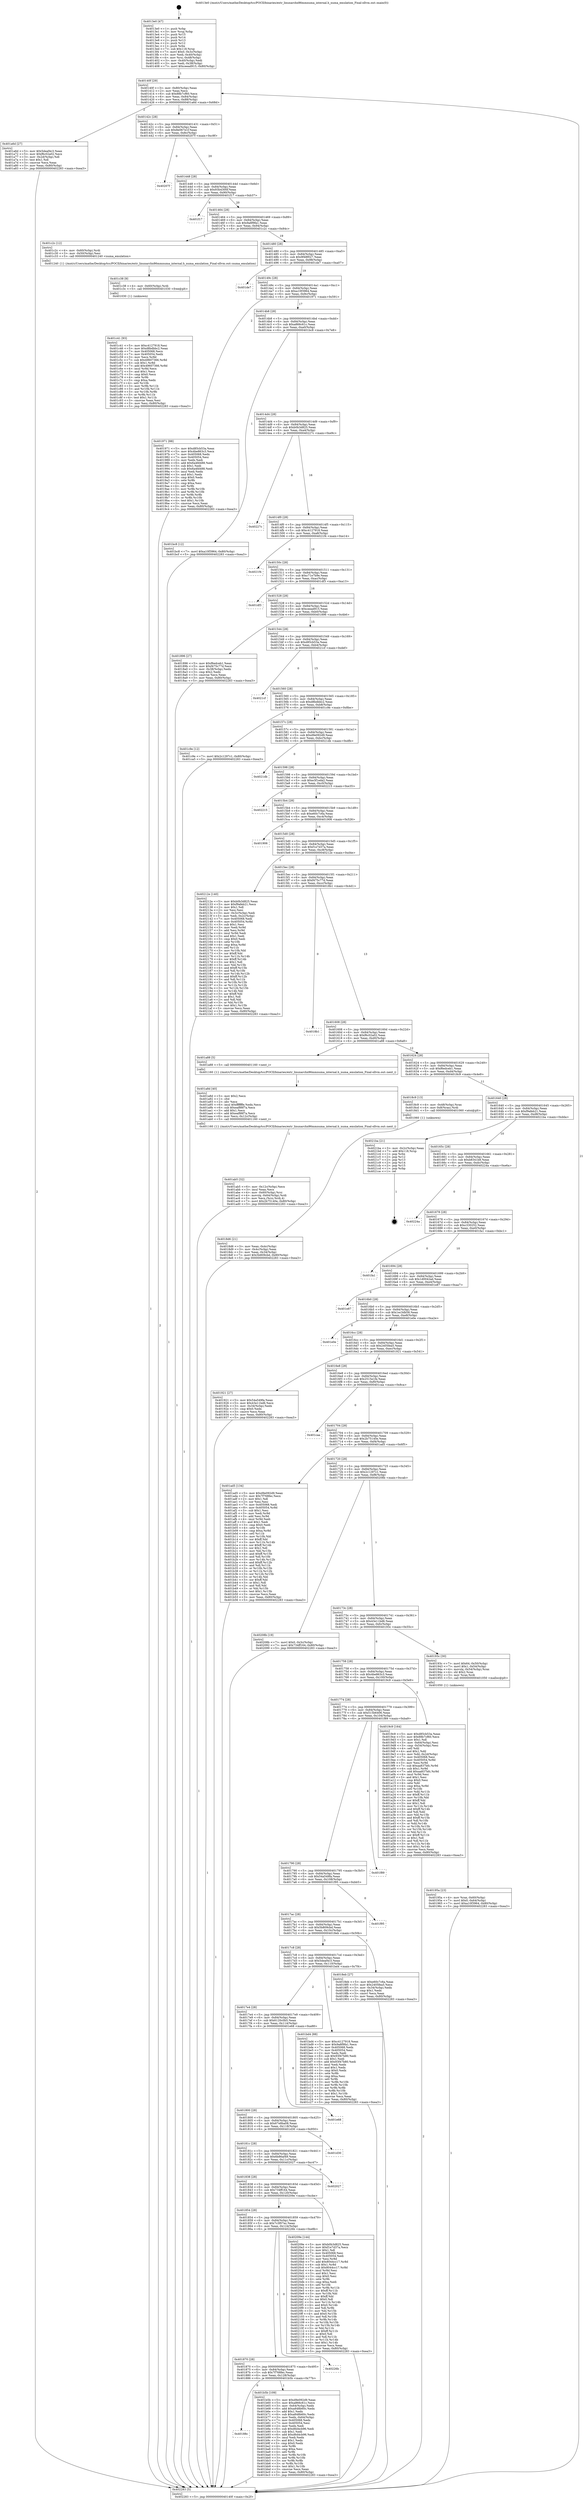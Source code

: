 digraph "0x4013e0" {
  label = "0x4013e0 (/mnt/c/Users/mathe/Desktop/tcc/POCII/binaries/extr_linuxarchx86mmnuma_internal.h_numa_emulation_Final-ollvm.out::main(0))"
  labelloc = "t"
  node[shape=record]

  Entry [label="",width=0.3,height=0.3,shape=circle,fillcolor=black,style=filled]
  "0x40140f" [label="{
     0x40140f [29]\l
     | [instrs]\l
     &nbsp;&nbsp;0x40140f \<+3\>: mov -0x80(%rbp),%eax\l
     &nbsp;&nbsp;0x401412 \<+2\>: mov %eax,%ecx\l
     &nbsp;&nbsp;0x401414 \<+6\>: sub $0x88b7cf60,%ecx\l
     &nbsp;&nbsp;0x40141a \<+6\>: mov %eax,-0x84(%rbp)\l
     &nbsp;&nbsp;0x401420 \<+6\>: mov %ecx,-0x88(%rbp)\l
     &nbsp;&nbsp;0x401426 \<+6\>: je 0000000000401a6d \<main+0x68d\>\l
  }"]
  "0x401a6d" [label="{
     0x401a6d [27]\l
     | [instrs]\l
     &nbsp;&nbsp;0x401a6d \<+5\>: mov $0x5deaf4c3,%eax\l
     &nbsp;&nbsp;0x401a72 \<+5\>: mov $0xf6c02a02,%ecx\l
     &nbsp;&nbsp;0x401a77 \<+3\>: mov -0x2d(%rbp),%dl\l
     &nbsp;&nbsp;0x401a7a \<+3\>: test $0x1,%dl\l
     &nbsp;&nbsp;0x401a7d \<+3\>: cmovne %ecx,%eax\l
     &nbsp;&nbsp;0x401a80 \<+3\>: mov %eax,-0x80(%rbp)\l
     &nbsp;&nbsp;0x401a83 \<+5\>: jmp 0000000000402283 \<main+0xea3\>\l
  }"]
  "0x40142c" [label="{
     0x40142c [28]\l
     | [instrs]\l
     &nbsp;&nbsp;0x40142c \<+5\>: jmp 0000000000401431 \<main+0x51\>\l
     &nbsp;&nbsp;0x401431 \<+6\>: mov -0x84(%rbp),%eax\l
     &nbsp;&nbsp;0x401437 \<+5\>: sub $0x8e067e1f,%eax\l
     &nbsp;&nbsp;0x40143c \<+6\>: mov %eax,-0x8c(%rbp)\l
     &nbsp;&nbsp;0x401442 \<+6\>: je 000000000040207f \<main+0xc9f\>\l
  }"]
  Exit [label="",width=0.3,height=0.3,shape=circle,fillcolor=black,style=filled,peripheries=2]
  "0x40207f" [label="{
     0x40207f\l
  }", style=dashed]
  "0x401448" [label="{
     0x401448 [28]\l
     | [instrs]\l
     &nbsp;&nbsp;0x401448 \<+5\>: jmp 000000000040144d \<main+0x6d\>\l
     &nbsp;&nbsp;0x40144d \<+6\>: mov -0x84(%rbp),%eax\l
     &nbsp;&nbsp;0x401453 \<+5\>: sub $0x93b4300f,%eax\l
     &nbsp;&nbsp;0x401458 \<+6\>: mov %eax,-0x90(%rbp)\l
     &nbsp;&nbsp;0x40145e \<+6\>: je 0000000000401f17 \<main+0xb37\>\l
  }"]
  "0x401c41" [label="{
     0x401c41 [93]\l
     | [instrs]\l
     &nbsp;&nbsp;0x401c41 \<+5\>: mov $0xc4127918,%esi\l
     &nbsp;&nbsp;0x401c46 \<+5\>: mov $0xd8bdbbc2,%eax\l
     &nbsp;&nbsp;0x401c4b \<+7\>: mov 0x405068,%ecx\l
     &nbsp;&nbsp;0x401c52 \<+7\>: mov 0x405054,%edx\l
     &nbsp;&nbsp;0x401c59 \<+3\>: mov %ecx,%r8d\l
     &nbsp;&nbsp;0x401c5c \<+7\>: sub $0x49607366,%r8d\l
     &nbsp;&nbsp;0x401c63 \<+4\>: sub $0x1,%r8d\l
     &nbsp;&nbsp;0x401c67 \<+7\>: add $0x49607366,%r8d\l
     &nbsp;&nbsp;0x401c6e \<+4\>: imul %r8d,%ecx\l
     &nbsp;&nbsp;0x401c72 \<+3\>: and $0x1,%ecx\l
     &nbsp;&nbsp;0x401c75 \<+3\>: cmp $0x0,%ecx\l
     &nbsp;&nbsp;0x401c78 \<+4\>: sete %r9b\l
     &nbsp;&nbsp;0x401c7c \<+3\>: cmp $0xa,%edx\l
     &nbsp;&nbsp;0x401c7f \<+4\>: setl %r10b\l
     &nbsp;&nbsp;0x401c83 \<+3\>: mov %r9b,%r11b\l
     &nbsp;&nbsp;0x401c86 \<+3\>: and %r10b,%r11b\l
     &nbsp;&nbsp;0x401c89 \<+3\>: xor %r10b,%r9b\l
     &nbsp;&nbsp;0x401c8c \<+3\>: or %r9b,%r11b\l
     &nbsp;&nbsp;0x401c8f \<+4\>: test $0x1,%r11b\l
     &nbsp;&nbsp;0x401c93 \<+3\>: cmovne %eax,%esi\l
     &nbsp;&nbsp;0x401c96 \<+3\>: mov %esi,-0x80(%rbp)\l
     &nbsp;&nbsp;0x401c99 \<+5\>: jmp 0000000000402283 \<main+0xea3\>\l
  }"]
  "0x401f17" [label="{
     0x401f17\l
  }", style=dashed]
  "0x401464" [label="{
     0x401464 [28]\l
     | [instrs]\l
     &nbsp;&nbsp;0x401464 \<+5\>: jmp 0000000000401469 \<main+0x89\>\l
     &nbsp;&nbsp;0x401469 \<+6\>: mov -0x84(%rbp),%eax\l
     &nbsp;&nbsp;0x40146f \<+5\>: sub $0x9a8f9fa1,%eax\l
     &nbsp;&nbsp;0x401474 \<+6\>: mov %eax,-0x94(%rbp)\l
     &nbsp;&nbsp;0x40147a \<+6\>: je 0000000000401c2c \<main+0x84c\>\l
  }"]
  "0x401c38" [label="{
     0x401c38 [9]\l
     | [instrs]\l
     &nbsp;&nbsp;0x401c38 \<+4\>: mov -0x60(%rbp),%rdi\l
     &nbsp;&nbsp;0x401c3c \<+5\>: call 0000000000401030 \<free@plt\>\l
     | [calls]\l
     &nbsp;&nbsp;0x401030 \{1\} (unknown)\l
  }"]
  "0x401c2c" [label="{
     0x401c2c [12]\l
     | [instrs]\l
     &nbsp;&nbsp;0x401c2c \<+4\>: mov -0x60(%rbp),%rdi\l
     &nbsp;&nbsp;0x401c30 \<+3\>: mov -0x50(%rbp),%esi\l
     &nbsp;&nbsp;0x401c33 \<+5\>: call 0000000000401240 \<numa_emulation\>\l
     | [calls]\l
     &nbsp;&nbsp;0x401240 \{1\} (/mnt/c/Users/mathe/Desktop/tcc/POCII/binaries/extr_linuxarchx86mmnuma_internal.h_numa_emulation_Final-ollvm.out::numa_emulation)\l
  }"]
  "0x401480" [label="{
     0x401480 [28]\l
     | [instrs]\l
     &nbsp;&nbsp;0x401480 \<+5\>: jmp 0000000000401485 \<main+0xa5\>\l
     &nbsp;&nbsp;0x401485 \<+6\>: mov -0x84(%rbp),%eax\l
     &nbsp;&nbsp;0x40148b \<+5\>: sub $0x9f48f027,%eax\l
     &nbsp;&nbsp;0x401490 \<+6\>: mov %eax,-0x98(%rbp)\l
     &nbsp;&nbsp;0x401496 \<+6\>: je 0000000000401de7 \<main+0xa07\>\l
  }"]
  "0x40188c" [label="{
     0x40188c\l
  }", style=dashed]
  "0x401de7" [label="{
     0x401de7\l
  }", style=dashed]
  "0x40149c" [label="{
     0x40149c [28]\l
     | [instrs]\l
     &nbsp;&nbsp;0x40149c \<+5\>: jmp 00000000004014a1 \<main+0xc1\>\l
     &nbsp;&nbsp;0x4014a1 \<+6\>: mov -0x84(%rbp),%eax\l
     &nbsp;&nbsp;0x4014a7 \<+5\>: sub $0xa10f3964,%eax\l
     &nbsp;&nbsp;0x4014ac \<+6\>: mov %eax,-0x9c(%rbp)\l
     &nbsp;&nbsp;0x4014b2 \<+6\>: je 0000000000401971 \<main+0x591\>\l
  }"]
  "0x401b5b" [label="{
     0x401b5b [109]\l
     | [instrs]\l
     &nbsp;&nbsp;0x401b5b \<+5\>: mov $0xd9e092d9,%eax\l
     &nbsp;&nbsp;0x401b60 \<+5\>: mov $0xa866c61c,%ecx\l
     &nbsp;&nbsp;0x401b65 \<+3\>: mov -0x64(%rbp),%edx\l
     &nbsp;&nbsp;0x401b68 \<+6\>: add $0xa848b60c,%edx\l
     &nbsp;&nbsp;0x401b6e \<+3\>: add $0x1,%edx\l
     &nbsp;&nbsp;0x401b71 \<+6\>: sub $0xa848b60c,%edx\l
     &nbsp;&nbsp;0x401b77 \<+3\>: mov %edx,-0x64(%rbp)\l
     &nbsp;&nbsp;0x401b7a \<+7\>: mov 0x405068,%edx\l
     &nbsp;&nbsp;0x401b81 \<+7\>: mov 0x405054,%esi\l
     &nbsp;&nbsp;0x401b88 \<+2\>: mov %edx,%edi\l
     &nbsp;&nbsp;0x401b8a \<+6\>: sub $0xd6d4cb96,%edi\l
     &nbsp;&nbsp;0x401b90 \<+3\>: sub $0x1,%edi\l
     &nbsp;&nbsp;0x401b93 \<+6\>: add $0xd6d4cb96,%edi\l
     &nbsp;&nbsp;0x401b99 \<+3\>: imul %edi,%edx\l
     &nbsp;&nbsp;0x401b9c \<+3\>: and $0x1,%edx\l
     &nbsp;&nbsp;0x401b9f \<+3\>: cmp $0x0,%edx\l
     &nbsp;&nbsp;0x401ba2 \<+4\>: sete %r8b\l
     &nbsp;&nbsp;0x401ba6 \<+3\>: cmp $0xa,%esi\l
     &nbsp;&nbsp;0x401ba9 \<+4\>: setl %r9b\l
     &nbsp;&nbsp;0x401bad \<+3\>: mov %r8b,%r10b\l
     &nbsp;&nbsp;0x401bb0 \<+3\>: and %r9b,%r10b\l
     &nbsp;&nbsp;0x401bb3 \<+3\>: xor %r9b,%r8b\l
     &nbsp;&nbsp;0x401bb6 \<+3\>: or %r8b,%r10b\l
     &nbsp;&nbsp;0x401bb9 \<+4\>: test $0x1,%r10b\l
     &nbsp;&nbsp;0x401bbd \<+3\>: cmovne %ecx,%eax\l
     &nbsp;&nbsp;0x401bc0 \<+3\>: mov %eax,-0x80(%rbp)\l
     &nbsp;&nbsp;0x401bc3 \<+5\>: jmp 0000000000402283 \<main+0xea3\>\l
  }"]
  "0x401971" [label="{
     0x401971 [88]\l
     | [instrs]\l
     &nbsp;&nbsp;0x401971 \<+5\>: mov $0xd85cb53a,%eax\l
     &nbsp;&nbsp;0x401976 \<+5\>: mov $0x4be863c3,%ecx\l
     &nbsp;&nbsp;0x40197b \<+7\>: mov 0x405068,%edx\l
     &nbsp;&nbsp;0x401982 \<+7\>: mov 0x405054,%esi\l
     &nbsp;&nbsp;0x401989 \<+2\>: mov %edx,%edi\l
     &nbsp;&nbsp;0x40198b \<+6\>: add $0x6a4fd488,%edi\l
     &nbsp;&nbsp;0x401991 \<+3\>: sub $0x1,%edi\l
     &nbsp;&nbsp;0x401994 \<+6\>: sub $0x6a4fd488,%edi\l
     &nbsp;&nbsp;0x40199a \<+3\>: imul %edi,%edx\l
     &nbsp;&nbsp;0x40199d \<+3\>: and $0x1,%edx\l
     &nbsp;&nbsp;0x4019a0 \<+3\>: cmp $0x0,%edx\l
     &nbsp;&nbsp;0x4019a3 \<+4\>: sete %r8b\l
     &nbsp;&nbsp;0x4019a7 \<+3\>: cmp $0xa,%esi\l
     &nbsp;&nbsp;0x4019aa \<+4\>: setl %r9b\l
     &nbsp;&nbsp;0x4019ae \<+3\>: mov %r8b,%r10b\l
     &nbsp;&nbsp;0x4019b1 \<+3\>: and %r9b,%r10b\l
     &nbsp;&nbsp;0x4019b4 \<+3\>: xor %r9b,%r8b\l
     &nbsp;&nbsp;0x4019b7 \<+3\>: or %r8b,%r10b\l
     &nbsp;&nbsp;0x4019ba \<+4\>: test $0x1,%r10b\l
     &nbsp;&nbsp;0x4019be \<+3\>: cmovne %ecx,%eax\l
     &nbsp;&nbsp;0x4019c1 \<+3\>: mov %eax,-0x80(%rbp)\l
     &nbsp;&nbsp;0x4019c4 \<+5\>: jmp 0000000000402283 \<main+0xea3\>\l
  }"]
  "0x4014b8" [label="{
     0x4014b8 [28]\l
     | [instrs]\l
     &nbsp;&nbsp;0x4014b8 \<+5\>: jmp 00000000004014bd \<main+0xdd\>\l
     &nbsp;&nbsp;0x4014bd \<+6\>: mov -0x84(%rbp),%eax\l
     &nbsp;&nbsp;0x4014c3 \<+5\>: sub $0xa866c61c,%eax\l
     &nbsp;&nbsp;0x4014c8 \<+6\>: mov %eax,-0xa0(%rbp)\l
     &nbsp;&nbsp;0x4014ce \<+6\>: je 0000000000401bc8 \<main+0x7e8\>\l
  }"]
  "0x401870" [label="{
     0x401870 [28]\l
     | [instrs]\l
     &nbsp;&nbsp;0x401870 \<+5\>: jmp 0000000000401875 \<main+0x495\>\l
     &nbsp;&nbsp;0x401875 \<+6\>: mov -0x84(%rbp),%eax\l
     &nbsp;&nbsp;0x40187b \<+5\>: sub $0x7f768fec,%eax\l
     &nbsp;&nbsp;0x401880 \<+6\>: mov %eax,-0x128(%rbp)\l
     &nbsp;&nbsp;0x401886 \<+6\>: je 0000000000401b5b \<main+0x77b\>\l
  }"]
  "0x401bc8" [label="{
     0x401bc8 [12]\l
     | [instrs]\l
     &nbsp;&nbsp;0x401bc8 \<+7\>: movl $0xa10f3964,-0x80(%rbp)\l
     &nbsp;&nbsp;0x401bcf \<+5\>: jmp 0000000000402283 \<main+0xea3\>\l
  }"]
  "0x4014d4" [label="{
     0x4014d4 [28]\l
     | [instrs]\l
     &nbsp;&nbsp;0x4014d4 \<+5\>: jmp 00000000004014d9 \<main+0xf9\>\l
     &nbsp;&nbsp;0x4014d9 \<+6\>: mov -0x84(%rbp),%eax\l
     &nbsp;&nbsp;0x4014df \<+5\>: sub $0xb0b3d825,%eax\l
     &nbsp;&nbsp;0x4014e4 \<+6\>: mov %eax,-0xa4(%rbp)\l
     &nbsp;&nbsp;0x4014ea \<+6\>: je 000000000040227c \<main+0xe9c\>\l
  }"]
  "0x40226b" [label="{
     0x40226b\l
  }", style=dashed]
  "0x40227c" [label="{
     0x40227c\l
  }", style=dashed]
  "0x4014f0" [label="{
     0x4014f0 [28]\l
     | [instrs]\l
     &nbsp;&nbsp;0x4014f0 \<+5\>: jmp 00000000004014f5 \<main+0x115\>\l
     &nbsp;&nbsp;0x4014f5 \<+6\>: mov -0x84(%rbp),%eax\l
     &nbsp;&nbsp;0x4014fb \<+5\>: sub $0xc4127918,%eax\l
     &nbsp;&nbsp;0x401500 \<+6\>: mov %eax,-0xa8(%rbp)\l
     &nbsp;&nbsp;0x401506 \<+6\>: je 00000000004021f4 \<main+0xe14\>\l
  }"]
  "0x401854" [label="{
     0x401854 [28]\l
     | [instrs]\l
     &nbsp;&nbsp;0x401854 \<+5\>: jmp 0000000000401859 \<main+0x479\>\l
     &nbsp;&nbsp;0x401859 \<+6\>: mov -0x84(%rbp),%eax\l
     &nbsp;&nbsp;0x40185f \<+5\>: sub $0x7c3f07ec,%eax\l
     &nbsp;&nbsp;0x401864 \<+6\>: mov %eax,-0x124(%rbp)\l
     &nbsp;&nbsp;0x40186a \<+6\>: je 000000000040226b \<main+0xe8b\>\l
  }"]
  "0x4021f4" [label="{
     0x4021f4\l
  }", style=dashed]
  "0x40150c" [label="{
     0x40150c [28]\l
     | [instrs]\l
     &nbsp;&nbsp;0x40150c \<+5\>: jmp 0000000000401511 \<main+0x131\>\l
     &nbsp;&nbsp;0x401511 \<+6\>: mov -0x84(%rbp),%eax\l
     &nbsp;&nbsp;0x401517 \<+5\>: sub $0xc71e7b9e,%eax\l
     &nbsp;&nbsp;0x40151c \<+6\>: mov %eax,-0xac(%rbp)\l
     &nbsp;&nbsp;0x401522 \<+6\>: je 0000000000401df3 \<main+0xa13\>\l
  }"]
  "0x40209e" [label="{
     0x40209e [144]\l
     | [instrs]\l
     &nbsp;&nbsp;0x40209e \<+5\>: mov $0xb0b3d825,%eax\l
     &nbsp;&nbsp;0x4020a3 \<+5\>: mov $0xf1e7d37a,%ecx\l
     &nbsp;&nbsp;0x4020a8 \<+2\>: mov $0x1,%dl\l
     &nbsp;&nbsp;0x4020aa \<+7\>: mov 0x405068,%esi\l
     &nbsp;&nbsp;0x4020b1 \<+7\>: mov 0x405054,%edi\l
     &nbsp;&nbsp;0x4020b8 \<+3\>: mov %esi,%r8d\l
     &nbsp;&nbsp;0x4020bb \<+7\>: add $0x8044cc17,%r8d\l
     &nbsp;&nbsp;0x4020c2 \<+4\>: sub $0x1,%r8d\l
     &nbsp;&nbsp;0x4020c6 \<+7\>: sub $0x8044cc17,%r8d\l
     &nbsp;&nbsp;0x4020cd \<+4\>: imul %r8d,%esi\l
     &nbsp;&nbsp;0x4020d1 \<+3\>: and $0x1,%esi\l
     &nbsp;&nbsp;0x4020d4 \<+3\>: cmp $0x0,%esi\l
     &nbsp;&nbsp;0x4020d7 \<+4\>: sete %r9b\l
     &nbsp;&nbsp;0x4020db \<+3\>: cmp $0xa,%edi\l
     &nbsp;&nbsp;0x4020de \<+4\>: setl %r10b\l
     &nbsp;&nbsp;0x4020e2 \<+3\>: mov %r9b,%r11b\l
     &nbsp;&nbsp;0x4020e5 \<+4\>: xor $0xff,%r11b\l
     &nbsp;&nbsp;0x4020e9 \<+3\>: mov %r10b,%bl\l
     &nbsp;&nbsp;0x4020ec \<+3\>: xor $0xff,%bl\l
     &nbsp;&nbsp;0x4020ef \<+3\>: xor $0x0,%dl\l
     &nbsp;&nbsp;0x4020f2 \<+3\>: mov %r11b,%r14b\l
     &nbsp;&nbsp;0x4020f5 \<+4\>: and $0x0,%r14b\l
     &nbsp;&nbsp;0x4020f9 \<+3\>: and %dl,%r9b\l
     &nbsp;&nbsp;0x4020fc \<+3\>: mov %bl,%r15b\l
     &nbsp;&nbsp;0x4020ff \<+4\>: and $0x0,%r15b\l
     &nbsp;&nbsp;0x402103 \<+3\>: and %dl,%r10b\l
     &nbsp;&nbsp;0x402106 \<+3\>: or %r9b,%r14b\l
     &nbsp;&nbsp;0x402109 \<+3\>: or %r10b,%r15b\l
     &nbsp;&nbsp;0x40210c \<+3\>: xor %r15b,%r14b\l
     &nbsp;&nbsp;0x40210f \<+3\>: or %bl,%r11b\l
     &nbsp;&nbsp;0x402112 \<+4\>: xor $0xff,%r11b\l
     &nbsp;&nbsp;0x402116 \<+3\>: or $0x0,%dl\l
     &nbsp;&nbsp;0x402119 \<+3\>: and %dl,%r11b\l
     &nbsp;&nbsp;0x40211c \<+3\>: or %r11b,%r14b\l
     &nbsp;&nbsp;0x40211f \<+4\>: test $0x1,%r14b\l
     &nbsp;&nbsp;0x402123 \<+3\>: cmovne %ecx,%eax\l
     &nbsp;&nbsp;0x402126 \<+3\>: mov %eax,-0x80(%rbp)\l
     &nbsp;&nbsp;0x402129 \<+5\>: jmp 0000000000402283 \<main+0xea3\>\l
  }"]
  "0x401df3" [label="{
     0x401df3\l
  }", style=dashed]
  "0x401528" [label="{
     0x401528 [28]\l
     | [instrs]\l
     &nbsp;&nbsp;0x401528 \<+5\>: jmp 000000000040152d \<main+0x14d\>\l
     &nbsp;&nbsp;0x40152d \<+6\>: mov -0x84(%rbp),%eax\l
     &nbsp;&nbsp;0x401533 \<+5\>: sub $0xceead915,%eax\l
     &nbsp;&nbsp;0x401538 \<+6\>: mov %eax,-0xb0(%rbp)\l
     &nbsp;&nbsp;0x40153e \<+6\>: je 0000000000401896 \<main+0x4b6\>\l
  }"]
  "0x401838" [label="{
     0x401838 [28]\l
     | [instrs]\l
     &nbsp;&nbsp;0x401838 \<+5\>: jmp 000000000040183d \<main+0x45d\>\l
     &nbsp;&nbsp;0x40183d \<+6\>: mov -0x84(%rbp),%eax\l
     &nbsp;&nbsp;0x401843 \<+5\>: sub $0x734ff164,%eax\l
     &nbsp;&nbsp;0x401848 \<+6\>: mov %eax,-0x120(%rbp)\l
     &nbsp;&nbsp;0x40184e \<+6\>: je 000000000040209e \<main+0xcbe\>\l
  }"]
  "0x401896" [label="{
     0x401896 [27]\l
     | [instrs]\l
     &nbsp;&nbsp;0x401896 \<+5\>: mov $0xf6edceb1,%eax\l
     &nbsp;&nbsp;0x40189b \<+5\>: mov $0xf475c77d,%ecx\l
     &nbsp;&nbsp;0x4018a0 \<+3\>: mov -0x38(%rbp),%edx\l
     &nbsp;&nbsp;0x4018a3 \<+3\>: cmp $0x2,%edx\l
     &nbsp;&nbsp;0x4018a6 \<+3\>: cmovne %ecx,%eax\l
     &nbsp;&nbsp;0x4018a9 \<+3\>: mov %eax,-0x80(%rbp)\l
     &nbsp;&nbsp;0x4018ac \<+5\>: jmp 0000000000402283 \<main+0xea3\>\l
  }"]
  "0x401544" [label="{
     0x401544 [28]\l
     | [instrs]\l
     &nbsp;&nbsp;0x401544 \<+5\>: jmp 0000000000401549 \<main+0x169\>\l
     &nbsp;&nbsp;0x401549 \<+6\>: mov -0x84(%rbp),%eax\l
     &nbsp;&nbsp;0x40154f \<+5\>: sub $0xd85cb53a,%eax\l
     &nbsp;&nbsp;0x401554 \<+6\>: mov %eax,-0xb4(%rbp)\l
     &nbsp;&nbsp;0x40155a \<+6\>: je 00000000004021cf \<main+0xdef\>\l
  }"]
  "0x402283" [label="{
     0x402283 [5]\l
     | [instrs]\l
     &nbsp;&nbsp;0x402283 \<+5\>: jmp 000000000040140f \<main+0x2f\>\l
  }"]
  "0x4013e0" [label="{
     0x4013e0 [47]\l
     | [instrs]\l
     &nbsp;&nbsp;0x4013e0 \<+1\>: push %rbp\l
     &nbsp;&nbsp;0x4013e1 \<+3\>: mov %rsp,%rbp\l
     &nbsp;&nbsp;0x4013e4 \<+2\>: push %r15\l
     &nbsp;&nbsp;0x4013e6 \<+2\>: push %r14\l
     &nbsp;&nbsp;0x4013e8 \<+2\>: push %r13\l
     &nbsp;&nbsp;0x4013ea \<+2\>: push %r12\l
     &nbsp;&nbsp;0x4013ec \<+1\>: push %rbx\l
     &nbsp;&nbsp;0x4013ed \<+7\>: sub $0x118,%rsp\l
     &nbsp;&nbsp;0x4013f4 \<+7\>: movl $0x0,-0x3c(%rbp)\l
     &nbsp;&nbsp;0x4013fb \<+3\>: mov %edi,-0x40(%rbp)\l
     &nbsp;&nbsp;0x4013fe \<+4\>: mov %rsi,-0x48(%rbp)\l
     &nbsp;&nbsp;0x401402 \<+3\>: mov -0x40(%rbp),%edi\l
     &nbsp;&nbsp;0x401405 \<+3\>: mov %edi,-0x38(%rbp)\l
     &nbsp;&nbsp;0x401408 \<+7\>: movl $0xceead915,-0x80(%rbp)\l
  }"]
  "0x402027" [label="{
     0x402027\l
  }", style=dashed]
  "0x4021cf" [label="{
     0x4021cf\l
  }", style=dashed]
  "0x401560" [label="{
     0x401560 [28]\l
     | [instrs]\l
     &nbsp;&nbsp;0x401560 \<+5\>: jmp 0000000000401565 \<main+0x185\>\l
     &nbsp;&nbsp;0x401565 \<+6\>: mov -0x84(%rbp),%eax\l
     &nbsp;&nbsp;0x40156b \<+5\>: sub $0xd8bdbbc2,%eax\l
     &nbsp;&nbsp;0x401570 \<+6\>: mov %eax,-0xb8(%rbp)\l
     &nbsp;&nbsp;0x401576 \<+6\>: je 0000000000401c9e \<main+0x8be\>\l
  }"]
  "0x40181c" [label="{
     0x40181c [28]\l
     | [instrs]\l
     &nbsp;&nbsp;0x40181c \<+5\>: jmp 0000000000401821 \<main+0x441\>\l
     &nbsp;&nbsp;0x401821 \<+6\>: mov -0x84(%rbp),%eax\l
     &nbsp;&nbsp;0x401827 \<+5\>: sub $0x6b86af49,%eax\l
     &nbsp;&nbsp;0x40182c \<+6\>: mov %eax,-0x11c(%rbp)\l
     &nbsp;&nbsp;0x401832 \<+6\>: je 0000000000402027 \<main+0xc47\>\l
  }"]
  "0x401c9e" [label="{
     0x401c9e [12]\l
     | [instrs]\l
     &nbsp;&nbsp;0x401c9e \<+7\>: movl $0x2c1297c1,-0x80(%rbp)\l
     &nbsp;&nbsp;0x401ca5 \<+5\>: jmp 0000000000402283 \<main+0xea3\>\l
  }"]
  "0x40157c" [label="{
     0x40157c [28]\l
     | [instrs]\l
     &nbsp;&nbsp;0x40157c \<+5\>: jmp 0000000000401581 \<main+0x1a1\>\l
     &nbsp;&nbsp;0x401581 \<+6\>: mov -0x84(%rbp),%eax\l
     &nbsp;&nbsp;0x401587 \<+5\>: sub $0xd9e092d9,%eax\l
     &nbsp;&nbsp;0x40158c \<+6\>: mov %eax,-0xbc(%rbp)\l
     &nbsp;&nbsp;0x401592 \<+6\>: je 00000000004021db \<main+0xdfb\>\l
  }"]
  "0x401d30" [label="{
     0x401d30\l
  }", style=dashed]
  "0x4021db" [label="{
     0x4021db\l
  }", style=dashed]
  "0x401598" [label="{
     0x401598 [28]\l
     | [instrs]\l
     &nbsp;&nbsp;0x401598 \<+5\>: jmp 000000000040159d \<main+0x1bd\>\l
     &nbsp;&nbsp;0x40159d \<+6\>: mov -0x84(%rbp),%eax\l
     &nbsp;&nbsp;0x4015a3 \<+5\>: sub $0xe3f1eda2,%eax\l
     &nbsp;&nbsp;0x4015a8 \<+6\>: mov %eax,-0xc0(%rbp)\l
     &nbsp;&nbsp;0x4015ae \<+6\>: je 0000000000402215 \<main+0xe35\>\l
  }"]
  "0x401800" [label="{
     0x401800 [28]\l
     | [instrs]\l
     &nbsp;&nbsp;0x401800 \<+5\>: jmp 0000000000401805 \<main+0x425\>\l
     &nbsp;&nbsp;0x401805 \<+6\>: mov -0x84(%rbp),%eax\l
     &nbsp;&nbsp;0x40180b \<+5\>: sub $0x67e8ba08,%eax\l
     &nbsp;&nbsp;0x401810 \<+6\>: mov %eax,-0x118(%rbp)\l
     &nbsp;&nbsp;0x401816 \<+6\>: je 0000000000401d30 \<main+0x950\>\l
  }"]
  "0x402215" [label="{
     0x402215\l
  }", style=dashed]
  "0x4015b4" [label="{
     0x4015b4 [28]\l
     | [instrs]\l
     &nbsp;&nbsp;0x4015b4 \<+5\>: jmp 00000000004015b9 \<main+0x1d9\>\l
     &nbsp;&nbsp;0x4015b9 \<+6\>: mov -0x84(%rbp),%eax\l
     &nbsp;&nbsp;0x4015bf \<+5\>: sub $0xe60c7c6a,%eax\l
     &nbsp;&nbsp;0x4015c4 \<+6\>: mov %eax,-0xc4(%rbp)\l
     &nbsp;&nbsp;0x4015ca \<+6\>: je 0000000000401906 \<main+0x526\>\l
  }"]
  "0x401e68" [label="{
     0x401e68\l
  }", style=dashed]
  "0x401906" [label="{
     0x401906\l
  }", style=dashed]
  "0x4015d0" [label="{
     0x4015d0 [28]\l
     | [instrs]\l
     &nbsp;&nbsp;0x4015d0 \<+5\>: jmp 00000000004015d5 \<main+0x1f5\>\l
     &nbsp;&nbsp;0x4015d5 \<+6\>: mov -0x84(%rbp),%eax\l
     &nbsp;&nbsp;0x4015db \<+5\>: sub $0xf1e7d37a,%eax\l
     &nbsp;&nbsp;0x4015e0 \<+6\>: mov %eax,-0xc8(%rbp)\l
     &nbsp;&nbsp;0x4015e6 \<+6\>: je 000000000040212e \<main+0xd4e\>\l
  }"]
  "0x4017e4" [label="{
     0x4017e4 [28]\l
     | [instrs]\l
     &nbsp;&nbsp;0x4017e4 \<+5\>: jmp 00000000004017e9 \<main+0x409\>\l
     &nbsp;&nbsp;0x4017e9 \<+6\>: mov -0x84(%rbp),%eax\l
     &nbsp;&nbsp;0x4017ef \<+5\>: sub $0x6120c0b5,%eax\l
     &nbsp;&nbsp;0x4017f4 \<+6\>: mov %eax,-0x114(%rbp)\l
     &nbsp;&nbsp;0x4017fa \<+6\>: je 0000000000401e68 \<main+0xa88\>\l
  }"]
  "0x40212e" [label="{
     0x40212e [140]\l
     | [instrs]\l
     &nbsp;&nbsp;0x40212e \<+5\>: mov $0xb0b3d825,%eax\l
     &nbsp;&nbsp;0x402133 \<+5\>: mov $0xf9afeb21,%ecx\l
     &nbsp;&nbsp;0x402138 \<+2\>: mov $0x1,%dl\l
     &nbsp;&nbsp;0x40213a \<+2\>: xor %esi,%esi\l
     &nbsp;&nbsp;0x40213c \<+3\>: mov -0x3c(%rbp),%edi\l
     &nbsp;&nbsp;0x40213f \<+3\>: mov %edi,-0x2c(%rbp)\l
     &nbsp;&nbsp;0x402142 \<+7\>: mov 0x405068,%edi\l
     &nbsp;&nbsp;0x402149 \<+8\>: mov 0x405054,%r8d\l
     &nbsp;&nbsp;0x402151 \<+3\>: sub $0x1,%esi\l
     &nbsp;&nbsp;0x402154 \<+3\>: mov %edi,%r9d\l
     &nbsp;&nbsp;0x402157 \<+3\>: add %esi,%r9d\l
     &nbsp;&nbsp;0x40215a \<+4\>: imul %r9d,%edi\l
     &nbsp;&nbsp;0x40215e \<+3\>: and $0x1,%edi\l
     &nbsp;&nbsp;0x402161 \<+3\>: cmp $0x0,%edi\l
     &nbsp;&nbsp;0x402164 \<+4\>: sete %r10b\l
     &nbsp;&nbsp;0x402168 \<+4\>: cmp $0xa,%r8d\l
     &nbsp;&nbsp;0x40216c \<+4\>: setl %r11b\l
     &nbsp;&nbsp;0x402170 \<+3\>: mov %r10b,%bl\l
     &nbsp;&nbsp;0x402173 \<+3\>: xor $0xff,%bl\l
     &nbsp;&nbsp;0x402176 \<+3\>: mov %r11b,%r14b\l
     &nbsp;&nbsp;0x402179 \<+4\>: xor $0xff,%r14b\l
     &nbsp;&nbsp;0x40217d \<+3\>: xor $0x1,%dl\l
     &nbsp;&nbsp;0x402180 \<+3\>: mov %bl,%r15b\l
     &nbsp;&nbsp;0x402183 \<+4\>: and $0xff,%r15b\l
     &nbsp;&nbsp;0x402187 \<+3\>: and %dl,%r10b\l
     &nbsp;&nbsp;0x40218a \<+3\>: mov %r14b,%r12b\l
     &nbsp;&nbsp;0x40218d \<+4\>: and $0xff,%r12b\l
     &nbsp;&nbsp;0x402191 \<+3\>: and %dl,%r11b\l
     &nbsp;&nbsp;0x402194 \<+3\>: or %r10b,%r15b\l
     &nbsp;&nbsp;0x402197 \<+3\>: or %r11b,%r12b\l
     &nbsp;&nbsp;0x40219a \<+3\>: xor %r12b,%r15b\l
     &nbsp;&nbsp;0x40219d \<+3\>: or %r14b,%bl\l
     &nbsp;&nbsp;0x4021a0 \<+3\>: xor $0xff,%bl\l
     &nbsp;&nbsp;0x4021a3 \<+3\>: or $0x1,%dl\l
     &nbsp;&nbsp;0x4021a6 \<+2\>: and %dl,%bl\l
     &nbsp;&nbsp;0x4021a8 \<+3\>: or %bl,%r15b\l
     &nbsp;&nbsp;0x4021ab \<+4\>: test $0x1,%r15b\l
     &nbsp;&nbsp;0x4021af \<+3\>: cmovne %ecx,%eax\l
     &nbsp;&nbsp;0x4021b2 \<+3\>: mov %eax,-0x80(%rbp)\l
     &nbsp;&nbsp;0x4021b5 \<+5\>: jmp 0000000000402283 \<main+0xea3\>\l
  }"]
  "0x4015ec" [label="{
     0x4015ec [28]\l
     | [instrs]\l
     &nbsp;&nbsp;0x4015ec \<+5\>: jmp 00000000004015f1 \<main+0x211\>\l
     &nbsp;&nbsp;0x4015f1 \<+6\>: mov -0x84(%rbp),%eax\l
     &nbsp;&nbsp;0x4015f7 \<+5\>: sub $0xf475c77d,%eax\l
     &nbsp;&nbsp;0x4015fc \<+6\>: mov %eax,-0xcc(%rbp)\l
     &nbsp;&nbsp;0x401602 \<+6\>: je 00000000004018b1 \<main+0x4d1\>\l
  }"]
  "0x401bd4" [label="{
     0x401bd4 [88]\l
     | [instrs]\l
     &nbsp;&nbsp;0x401bd4 \<+5\>: mov $0xc4127918,%eax\l
     &nbsp;&nbsp;0x401bd9 \<+5\>: mov $0x9a8f9fa1,%ecx\l
     &nbsp;&nbsp;0x401bde \<+7\>: mov 0x405068,%edx\l
     &nbsp;&nbsp;0x401be5 \<+7\>: mov 0x405054,%esi\l
     &nbsp;&nbsp;0x401bec \<+2\>: mov %edx,%edi\l
     &nbsp;&nbsp;0x401bee \<+6\>: sub $0x93f47b80,%edi\l
     &nbsp;&nbsp;0x401bf4 \<+3\>: sub $0x1,%edi\l
     &nbsp;&nbsp;0x401bf7 \<+6\>: add $0x93f47b80,%edi\l
     &nbsp;&nbsp;0x401bfd \<+3\>: imul %edi,%edx\l
     &nbsp;&nbsp;0x401c00 \<+3\>: and $0x1,%edx\l
     &nbsp;&nbsp;0x401c03 \<+3\>: cmp $0x0,%edx\l
     &nbsp;&nbsp;0x401c06 \<+4\>: sete %r8b\l
     &nbsp;&nbsp;0x401c0a \<+3\>: cmp $0xa,%esi\l
     &nbsp;&nbsp;0x401c0d \<+4\>: setl %r9b\l
     &nbsp;&nbsp;0x401c11 \<+3\>: mov %r8b,%r10b\l
     &nbsp;&nbsp;0x401c14 \<+3\>: and %r9b,%r10b\l
     &nbsp;&nbsp;0x401c17 \<+3\>: xor %r9b,%r8b\l
     &nbsp;&nbsp;0x401c1a \<+3\>: or %r8b,%r10b\l
     &nbsp;&nbsp;0x401c1d \<+4\>: test $0x1,%r10b\l
     &nbsp;&nbsp;0x401c21 \<+3\>: cmovne %ecx,%eax\l
     &nbsp;&nbsp;0x401c24 \<+3\>: mov %eax,-0x80(%rbp)\l
     &nbsp;&nbsp;0x401c27 \<+5\>: jmp 0000000000402283 \<main+0xea3\>\l
  }"]
  "0x4018b1" [label="{
     0x4018b1\l
  }", style=dashed]
  "0x401608" [label="{
     0x401608 [28]\l
     | [instrs]\l
     &nbsp;&nbsp;0x401608 \<+5\>: jmp 000000000040160d \<main+0x22d\>\l
     &nbsp;&nbsp;0x40160d \<+6\>: mov -0x84(%rbp),%eax\l
     &nbsp;&nbsp;0x401613 \<+5\>: sub $0xf6c02a02,%eax\l
     &nbsp;&nbsp;0x401618 \<+6\>: mov %eax,-0xd0(%rbp)\l
     &nbsp;&nbsp;0x40161e \<+6\>: je 0000000000401a88 \<main+0x6a8\>\l
  }"]
  "0x401ab5" [label="{
     0x401ab5 [32]\l
     | [instrs]\l
     &nbsp;&nbsp;0x401ab5 \<+6\>: mov -0x12c(%rbp),%ecx\l
     &nbsp;&nbsp;0x401abb \<+3\>: imul %eax,%ecx\l
     &nbsp;&nbsp;0x401abe \<+4\>: mov -0x60(%rbp),%rsi\l
     &nbsp;&nbsp;0x401ac2 \<+4\>: movslq -0x64(%rbp),%rdi\l
     &nbsp;&nbsp;0x401ac6 \<+3\>: mov %ecx,(%rsi,%rdi,4)\l
     &nbsp;&nbsp;0x401ac9 \<+7\>: movl $0x2b75140e,-0x80(%rbp)\l
     &nbsp;&nbsp;0x401ad0 \<+5\>: jmp 0000000000402283 \<main+0xea3\>\l
  }"]
  "0x401a88" [label="{
     0x401a88 [5]\l
     | [instrs]\l
     &nbsp;&nbsp;0x401a88 \<+5\>: call 0000000000401160 \<next_i\>\l
     | [calls]\l
     &nbsp;&nbsp;0x401160 \{1\} (/mnt/c/Users/mathe/Desktop/tcc/POCII/binaries/extr_linuxarchx86mmnuma_internal.h_numa_emulation_Final-ollvm.out::next_i)\l
  }"]
  "0x401624" [label="{
     0x401624 [28]\l
     | [instrs]\l
     &nbsp;&nbsp;0x401624 \<+5\>: jmp 0000000000401629 \<main+0x249\>\l
     &nbsp;&nbsp;0x401629 \<+6\>: mov -0x84(%rbp),%eax\l
     &nbsp;&nbsp;0x40162f \<+5\>: sub $0xf6edceb1,%eax\l
     &nbsp;&nbsp;0x401634 \<+6\>: mov %eax,-0xd4(%rbp)\l
     &nbsp;&nbsp;0x40163a \<+6\>: je 00000000004018c9 \<main+0x4e9\>\l
  }"]
  "0x401a8d" [label="{
     0x401a8d [40]\l
     | [instrs]\l
     &nbsp;&nbsp;0x401a8d \<+5\>: mov $0x2,%ecx\l
     &nbsp;&nbsp;0x401a92 \<+1\>: cltd\l
     &nbsp;&nbsp;0x401a93 \<+2\>: idiv %ecx\l
     &nbsp;&nbsp;0x401a95 \<+6\>: imul $0xfffffffe,%edx,%ecx\l
     &nbsp;&nbsp;0x401a9b \<+6\>: sub $0xeaf88f7a,%ecx\l
     &nbsp;&nbsp;0x401aa1 \<+3\>: add $0x1,%ecx\l
     &nbsp;&nbsp;0x401aa4 \<+6\>: add $0xeaf88f7a,%ecx\l
     &nbsp;&nbsp;0x401aaa \<+6\>: mov %ecx,-0x12c(%rbp)\l
     &nbsp;&nbsp;0x401ab0 \<+5\>: call 0000000000401160 \<next_i\>\l
     | [calls]\l
     &nbsp;&nbsp;0x401160 \{1\} (/mnt/c/Users/mathe/Desktop/tcc/POCII/binaries/extr_linuxarchx86mmnuma_internal.h_numa_emulation_Final-ollvm.out::next_i)\l
  }"]
  "0x4018c9" [label="{
     0x4018c9 [13]\l
     | [instrs]\l
     &nbsp;&nbsp;0x4018c9 \<+4\>: mov -0x48(%rbp),%rax\l
     &nbsp;&nbsp;0x4018cd \<+4\>: mov 0x8(%rax),%rdi\l
     &nbsp;&nbsp;0x4018d1 \<+5\>: call 0000000000401060 \<atoi@plt\>\l
     | [calls]\l
     &nbsp;&nbsp;0x401060 \{1\} (unknown)\l
  }"]
  "0x401640" [label="{
     0x401640 [28]\l
     | [instrs]\l
     &nbsp;&nbsp;0x401640 \<+5\>: jmp 0000000000401645 \<main+0x265\>\l
     &nbsp;&nbsp;0x401645 \<+6\>: mov -0x84(%rbp),%eax\l
     &nbsp;&nbsp;0x40164b \<+5\>: sub $0xf9afeb21,%eax\l
     &nbsp;&nbsp;0x401650 \<+6\>: mov %eax,-0xd8(%rbp)\l
     &nbsp;&nbsp;0x401656 \<+6\>: je 00000000004021ba \<main+0xdda\>\l
  }"]
  "0x4018d6" [label="{
     0x4018d6 [21]\l
     | [instrs]\l
     &nbsp;&nbsp;0x4018d6 \<+3\>: mov %eax,-0x4c(%rbp)\l
     &nbsp;&nbsp;0x4018d9 \<+3\>: mov -0x4c(%rbp),%eax\l
     &nbsp;&nbsp;0x4018dc \<+3\>: mov %eax,-0x34(%rbp)\l
     &nbsp;&nbsp;0x4018df \<+7\>: movl $0x5b809cbd,-0x80(%rbp)\l
     &nbsp;&nbsp;0x4018e6 \<+5\>: jmp 0000000000402283 \<main+0xea3\>\l
  }"]
  "0x40195a" [label="{
     0x40195a [23]\l
     | [instrs]\l
     &nbsp;&nbsp;0x40195a \<+4\>: mov %rax,-0x60(%rbp)\l
     &nbsp;&nbsp;0x40195e \<+7\>: movl $0x0,-0x64(%rbp)\l
     &nbsp;&nbsp;0x401965 \<+7\>: movl $0xa10f3964,-0x80(%rbp)\l
     &nbsp;&nbsp;0x40196c \<+5\>: jmp 0000000000402283 \<main+0xea3\>\l
  }"]
  "0x4021ba" [label="{
     0x4021ba [21]\l
     | [instrs]\l
     &nbsp;&nbsp;0x4021ba \<+3\>: mov -0x2c(%rbp),%eax\l
     &nbsp;&nbsp;0x4021bd \<+7\>: add $0x118,%rsp\l
     &nbsp;&nbsp;0x4021c4 \<+1\>: pop %rbx\l
     &nbsp;&nbsp;0x4021c5 \<+2\>: pop %r12\l
     &nbsp;&nbsp;0x4021c7 \<+2\>: pop %r13\l
     &nbsp;&nbsp;0x4021c9 \<+2\>: pop %r14\l
     &nbsp;&nbsp;0x4021cb \<+2\>: pop %r15\l
     &nbsp;&nbsp;0x4021cd \<+1\>: pop %rbp\l
     &nbsp;&nbsp;0x4021ce \<+1\>: ret\l
  }"]
  "0x40165c" [label="{
     0x40165c [28]\l
     | [instrs]\l
     &nbsp;&nbsp;0x40165c \<+5\>: jmp 0000000000401661 \<main+0x281\>\l
     &nbsp;&nbsp;0x401661 \<+6\>: mov -0x84(%rbp),%eax\l
     &nbsp;&nbsp;0x401667 \<+5\>: sub $0xb8341b8,%eax\l
     &nbsp;&nbsp;0x40166c \<+6\>: mov %eax,-0xdc(%rbp)\l
     &nbsp;&nbsp;0x401672 \<+6\>: je 000000000040224a \<main+0xe6a\>\l
  }"]
  "0x4017c8" [label="{
     0x4017c8 [28]\l
     | [instrs]\l
     &nbsp;&nbsp;0x4017c8 \<+5\>: jmp 00000000004017cd \<main+0x3ed\>\l
     &nbsp;&nbsp;0x4017cd \<+6\>: mov -0x84(%rbp),%eax\l
     &nbsp;&nbsp;0x4017d3 \<+5\>: sub $0x5deaf4c3,%eax\l
     &nbsp;&nbsp;0x4017d8 \<+6\>: mov %eax,-0x110(%rbp)\l
     &nbsp;&nbsp;0x4017de \<+6\>: je 0000000000401bd4 \<main+0x7f4\>\l
  }"]
  "0x40224a" [label="{
     0x40224a\l
  }", style=dashed]
  "0x401678" [label="{
     0x401678 [28]\l
     | [instrs]\l
     &nbsp;&nbsp;0x401678 \<+5\>: jmp 000000000040167d \<main+0x29d\>\l
     &nbsp;&nbsp;0x40167d \<+6\>: mov -0x84(%rbp),%eax\l
     &nbsp;&nbsp;0x401683 \<+5\>: sub $0xc330252,%eax\l
     &nbsp;&nbsp;0x401688 \<+6\>: mov %eax,-0xe0(%rbp)\l
     &nbsp;&nbsp;0x40168e \<+6\>: je 0000000000401fa1 \<main+0xbc1\>\l
  }"]
  "0x4018eb" [label="{
     0x4018eb [27]\l
     | [instrs]\l
     &nbsp;&nbsp;0x4018eb \<+5\>: mov $0xe60c7c6a,%eax\l
     &nbsp;&nbsp;0x4018f0 \<+5\>: mov $0x2405fea5,%ecx\l
     &nbsp;&nbsp;0x4018f5 \<+3\>: mov -0x34(%rbp),%edx\l
     &nbsp;&nbsp;0x4018f8 \<+3\>: cmp $0x1,%edx\l
     &nbsp;&nbsp;0x4018fb \<+3\>: cmovl %ecx,%eax\l
     &nbsp;&nbsp;0x4018fe \<+3\>: mov %eax,-0x80(%rbp)\l
     &nbsp;&nbsp;0x401901 \<+5\>: jmp 0000000000402283 \<main+0xea3\>\l
  }"]
  "0x401fa1" [label="{
     0x401fa1\l
  }", style=dashed]
  "0x401694" [label="{
     0x401694 [28]\l
     | [instrs]\l
     &nbsp;&nbsp;0x401694 \<+5\>: jmp 0000000000401699 \<main+0x2b9\>\l
     &nbsp;&nbsp;0x401699 \<+6\>: mov -0x84(%rbp),%eax\l
     &nbsp;&nbsp;0x40169f \<+5\>: sub $0x1d0042ad,%eax\l
     &nbsp;&nbsp;0x4016a4 \<+6\>: mov %eax,-0xe4(%rbp)\l
     &nbsp;&nbsp;0x4016aa \<+6\>: je 0000000000401e87 \<main+0xaa7\>\l
  }"]
  "0x4017ac" [label="{
     0x4017ac [28]\l
     | [instrs]\l
     &nbsp;&nbsp;0x4017ac \<+5\>: jmp 00000000004017b1 \<main+0x3d1\>\l
     &nbsp;&nbsp;0x4017b1 \<+6\>: mov -0x84(%rbp),%eax\l
     &nbsp;&nbsp;0x4017b7 \<+5\>: sub $0x5b809cbd,%eax\l
     &nbsp;&nbsp;0x4017bc \<+6\>: mov %eax,-0x10c(%rbp)\l
     &nbsp;&nbsp;0x4017c2 \<+6\>: je 00000000004018eb \<main+0x50b\>\l
  }"]
  "0x401e87" [label="{
     0x401e87\l
  }", style=dashed]
  "0x4016b0" [label="{
     0x4016b0 [28]\l
     | [instrs]\l
     &nbsp;&nbsp;0x4016b0 \<+5\>: jmp 00000000004016b5 \<main+0x2d5\>\l
     &nbsp;&nbsp;0x4016b5 \<+6\>: mov -0x84(%rbp),%eax\l
     &nbsp;&nbsp;0x4016bb \<+5\>: sub $0x1ec3db58,%eax\l
     &nbsp;&nbsp;0x4016c0 \<+6\>: mov %eax,-0xe8(%rbp)\l
     &nbsp;&nbsp;0x4016c6 \<+6\>: je 0000000000401e0e \<main+0xa2e\>\l
  }"]
  "0x401f95" [label="{
     0x401f95\l
  }", style=dashed]
  "0x401e0e" [label="{
     0x401e0e\l
  }", style=dashed]
  "0x4016cc" [label="{
     0x4016cc [28]\l
     | [instrs]\l
     &nbsp;&nbsp;0x4016cc \<+5\>: jmp 00000000004016d1 \<main+0x2f1\>\l
     &nbsp;&nbsp;0x4016d1 \<+6\>: mov -0x84(%rbp),%eax\l
     &nbsp;&nbsp;0x4016d7 \<+5\>: sub $0x2405fea5,%eax\l
     &nbsp;&nbsp;0x4016dc \<+6\>: mov %eax,-0xec(%rbp)\l
     &nbsp;&nbsp;0x4016e2 \<+6\>: je 0000000000401921 \<main+0x541\>\l
  }"]
  "0x401790" [label="{
     0x401790 [28]\l
     | [instrs]\l
     &nbsp;&nbsp;0x401790 \<+5\>: jmp 0000000000401795 \<main+0x3b5\>\l
     &nbsp;&nbsp;0x401795 \<+6\>: mov -0x84(%rbp),%eax\l
     &nbsp;&nbsp;0x40179b \<+5\>: sub $0x54a549fa,%eax\l
     &nbsp;&nbsp;0x4017a0 \<+6\>: mov %eax,-0x108(%rbp)\l
     &nbsp;&nbsp;0x4017a6 \<+6\>: je 0000000000401f95 \<main+0xbb5\>\l
  }"]
  "0x401921" [label="{
     0x401921 [27]\l
     | [instrs]\l
     &nbsp;&nbsp;0x401921 \<+5\>: mov $0x54a549fa,%eax\l
     &nbsp;&nbsp;0x401926 \<+5\>: mov $0x43e11bd6,%ecx\l
     &nbsp;&nbsp;0x40192b \<+3\>: mov -0x34(%rbp),%edx\l
     &nbsp;&nbsp;0x40192e \<+3\>: cmp $0x0,%edx\l
     &nbsp;&nbsp;0x401931 \<+3\>: cmove %ecx,%eax\l
     &nbsp;&nbsp;0x401934 \<+3\>: mov %eax,-0x80(%rbp)\l
     &nbsp;&nbsp;0x401937 \<+5\>: jmp 0000000000402283 \<main+0xea3\>\l
  }"]
  "0x4016e8" [label="{
     0x4016e8 [28]\l
     | [instrs]\l
     &nbsp;&nbsp;0x4016e8 \<+5\>: jmp 00000000004016ed \<main+0x30d\>\l
     &nbsp;&nbsp;0x4016ed \<+6\>: mov -0x84(%rbp),%eax\l
     &nbsp;&nbsp;0x4016f3 \<+5\>: sub $0x2515e1fe,%eax\l
     &nbsp;&nbsp;0x4016f8 \<+6\>: mov %eax,-0xf0(%rbp)\l
     &nbsp;&nbsp;0x4016fe \<+6\>: je 0000000000401caa \<main+0x8ca\>\l
  }"]
  "0x401f89" [label="{
     0x401f89\l
  }", style=dashed]
  "0x401caa" [label="{
     0x401caa\l
  }", style=dashed]
  "0x401704" [label="{
     0x401704 [28]\l
     | [instrs]\l
     &nbsp;&nbsp;0x401704 \<+5\>: jmp 0000000000401709 \<main+0x329\>\l
     &nbsp;&nbsp;0x401709 \<+6\>: mov -0x84(%rbp),%eax\l
     &nbsp;&nbsp;0x40170f \<+5\>: sub $0x2b75140e,%eax\l
     &nbsp;&nbsp;0x401714 \<+6\>: mov %eax,-0xf4(%rbp)\l
     &nbsp;&nbsp;0x40171a \<+6\>: je 0000000000401ad5 \<main+0x6f5\>\l
  }"]
  "0x401774" [label="{
     0x401774 [28]\l
     | [instrs]\l
     &nbsp;&nbsp;0x401774 \<+5\>: jmp 0000000000401779 \<main+0x399\>\l
     &nbsp;&nbsp;0x401779 \<+6\>: mov -0x84(%rbp),%eax\l
     &nbsp;&nbsp;0x40177f \<+5\>: sub $0x515b6406,%eax\l
     &nbsp;&nbsp;0x401784 \<+6\>: mov %eax,-0x104(%rbp)\l
     &nbsp;&nbsp;0x40178a \<+6\>: je 0000000000401f89 \<main+0xba9\>\l
  }"]
  "0x401ad5" [label="{
     0x401ad5 [134]\l
     | [instrs]\l
     &nbsp;&nbsp;0x401ad5 \<+5\>: mov $0xd9e092d9,%eax\l
     &nbsp;&nbsp;0x401ada \<+5\>: mov $0x7f768fec,%ecx\l
     &nbsp;&nbsp;0x401adf \<+2\>: mov $0x1,%dl\l
     &nbsp;&nbsp;0x401ae1 \<+2\>: xor %esi,%esi\l
     &nbsp;&nbsp;0x401ae3 \<+7\>: mov 0x405068,%edi\l
     &nbsp;&nbsp;0x401aea \<+8\>: mov 0x405054,%r8d\l
     &nbsp;&nbsp;0x401af2 \<+3\>: sub $0x1,%esi\l
     &nbsp;&nbsp;0x401af5 \<+3\>: mov %edi,%r9d\l
     &nbsp;&nbsp;0x401af8 \<+3\>: add %esi,%r9d\l
     &nbsp;&nbsp;0x401afb \<+4\>: imul %r9d,%edi\l
     &nbsp;&nbsp;0x401aff \<+3\>: and $0x1,%edi\l
     &nbsp;&nbsp;0x401b02 \<+3\>: cmp $0x0,%edi\l
     &nbsp;&nbsp;0x401b05 \<+4\>: sete %r10b\l
     &nbsp;&nbsp;0x401b09 \<+4\>: cmp $0xa,%r8d\l
     &nbsp;&nbsp;0x401b0d \<+4\>: setl %r11b\l
     &nbsp;&nbsp;0x401b11 \<+3\>: mov %r10b,%bl\l
     &nbsp;&nbsp;0x401b14 \<+3\>: xor $0xff,%bl\l
     &nbsp;&nbsp;0x401b17 \<+3\>: mov %r11b,%r14b\l
     &nbsp;&nbsp;0x401b1a \<+4\>: xor $0xff,%r14b\l
     &nbsp;&nbsp;0x401b1e \<+3\>: xor $0x1,%dl\l
     &nbsp;&nbsp;0x401b21 \<+3\>: mov %bl,%r15b\l
     &nbsp;&nbsp;0x401b24 \<+4\>: and $0xff,%r15b\l
     &nbsp;&nbsp;0x401b28 \<+3\>: and %dl,%r10b\l
     &nbsp;&nbsp;0x401b2b \<+3\>: mov %r14b,%r12b\l
     &nbsp;&nbsp;0x401b2e \<+4\>: and $0xff,%r12b\l
     &nbsp;&nbsp;0x401b32 \<+3\>: and %dl,%r11b\l
     &nbsp;&nbsp;0x401b35 \<+3\>: or %r10b,%r15b\l
     &nbsp;&nbsp;0x401b38 \<+3\>: or %r11b,%r12b\l
     &nbsp;&nbsp;0x401b3b \<+3\>: xor %r12b,%r15b\l
     &nbsp;&nbsp;0x401b3e \<+3\>: or %r14b,%bl\l
     &nbsp;&nbsp;0x401b41 \<+3\>: xor $0xff,%bl\l
     &nbsp;&nbsp;0x401b44 \<+3\>: or $0x1,%dl\l
     &nbsp;&nbsp;0x401b47 \<+2\>: and %dl,%bl\l
     &nbsp;&nbsp;0x401b49 \<+3\>: or %bl,%r15b\l
     &nbsp;&nbsp;0x401b4c \<+4\>: test $0x1,%r15b\l
     &nbsp;&nbsp;0x401b50 \<+3\>: cmovne %ecx,%eax\l
     &nbsp;&nbsp;0x401b53 \<+3\>: mov %eax,-0x80(%rbp)\l
     &nbsp;&nbsp;0x401b56 \<+5\>: jmp 0000000000402283 \<main+0xea3\>\l
  }"]
  "0x401720" [label="{
     0x401720 [28]\l
     | [instrs]\l
     &nbsp;&nbsp;0x401720 \<+5\>: jmp 0000000000401725 \<main+0x345\>\l
     &nbsp;&nbsp;0x401725 \<+6\>: mov -0x84(%rbp),%eax\l
     &nbsp;&nbsp;0x40172b \<+5\>: sub $0x2c1297c1,%eax\l
     &nbsp;&nbsp;0x401730 \<+6\>: mov %eax,-0xf8(%rbp)\l
     &nbsp;&nbsp;0x401736 \<+6\>: je 000000000040208b \<main+0xcab\>\l
  }"]
  "0x4019c9" [label="{
     0x4019c9 [164]\l
     | [instrs]\l
     &nbsp;&nbsp;0x4019c9 \<+5\>: mov $0xd85cb53a,%eax\l
     &nbsp;&nbsp;0x4019ce \<+5\>: mov $0x88b7cf60,%ecx\l
     &nbsp;&nbsp;0x4019d3 \<+2\>: mov $0x1,%dl\l
     &nbsp;&nbsp;0x4019d5 \<+3\>: mov -0x64(%rbp),%esi\l
     &nbsp;&nbsp;0x4019d8 \<+3\>: cmp -0x54(%rbp),%esi\l
     &nbsp;&nbsp;0x4019db \<+4\>: setl %dil\l
     &nbsp;&nbsp;0x4019df \<+4\>: and $0x1,%dil\l
     &nbsp;&nbsp;0x4019e3 \<+4\>: mov %dil,-0x2d(%rbp)\l
     &nbsp;&nbsp;0x4019e7 \<+7\>: mov 0x405068,%esi\l
     &nbsp;&nbsp;0x4019ee \<+8\>: mov 0x405054,%r8d\l
     &nbsp;&nbsp;0x4019f6 \<+3\>: mov %esi,%r9d\l
     &nbsp;&nbsp;0x4019f9 \<+7\>: sub $0xaa837bfc,%r9d\l
     &nbsp;&nbsp;0x401a00 \<+4\>: sub $0x1,%r9d\l
     &nbsp;&nbsp;0x401a04 \<+7\>: add $0xaa837bfc,%r9d\l
     &nbsp;&nbsp;0x401a0b \<+4\>: imul %r9d,%esi\l
     &nbsp;&nbsp;0x401a0f \<+3\>: and $0x1,%esi\l
     &nbsp;&nbsp;0x401a12 \<+3\>: cmp $0x0,%esi\l
     &nbsp;&nbsp;0x401a15 \<+4\>: sete %dil\l
     &nbsp;&nbsp;0x401a19 \<+4\>: cmp $0xa,%r8d\l
     &nbsp;&nbsp;0x401a1d \<+4\>: setl %r10b\l
     &nbsp;&nbsp;0x401a21 \<+3\>: mov %dil,%r11b\l
     &nbsp;&nbsp;0x401a24 \<+4\>: xor $0xff,%r11b\l
     &nbsp;&nbsp;0x401a28 \<+3\>: mov %r10b,%bl\l
     &nbsp;&nbsp;0x401a2b \<+3\>: xor $0xff,%bl\l
     &nbsp;&nbsp;0x401a2e \<+3\>: xor $0x1,%dl\l
     &nbsp;&nbsp;0x401a31 \<+3\>: mov %r11b,%r14b\l
     &nbsp;&nbsp;0x401a34 \<+4\>: and $0xff,%r14b\l
     &nbsp;&nbsp;0x401a38 \<+3\>: and %dl,%dil\l
     &nbsp;&nbsp;0x401a3b \<+3\>: mov %bl,%r15b\l
     &nbsp;&nbsp;0x401a3e \<+4\>: and $0xff,%r15b\l
     &nbsp;&nbsp;0x401a42 \<+3\>: and %dl,%r10b\l
     &nbsp;&nbsp;0x401a45 \<+3\>: or %dil,%r14b\l
     &nbsp;&nbsp;0x401a48 \<+3\>: or %r10b,%r15b\l
     &nbsp;&nbsp;0x401a4b \<+3\>: xor %r15b,%r14b\l
     &nbsp;&nbsp;0x401a4e \<+3\>: or %bl,%r11b\l
     &nbsp;&nbsp;0x401a51 \<+4\>: xor $0xff,%r11b\l
     &nbsp;&nbsp;0x401a55 \<+3\>: or $0x1,%dl\l
     &nbsp;&nbsp;0x401a58 \<+3\>: and %dl,%r11b\l
     &nbsp;&nbsp;0x401a5b \<+3\>: or %r11b,%r14b\l
     &nbsp;&nbsp;0x401a5e \<+4\>: test $0x1,%r14b\l
     &nbsp;&nbsp;0x401a62 \<+3\>: cmovne %ecx,%eax\l
     &nbsp;&nbsp;0x401a65 \<+3\>: mov %eax,-0x80(%rbp)\l
     &nbsp;&nbsp;0x401a68 \<+5\>: jmp 0000000000402283 \<main+0xea3\>\l
  }"]
  "0x40208b" [label="{
     0x40208b [19]\l
     | [instrs]\l
     &nbsp;&nbsp;0x40208b \<+7\>: movl $0x0,-0x3c(%rbp)\l
     &nbsp;&nbsp;0x402092 \<+7\>: movl $0x734ff164,-0x80(%rbp)\l
     &nbsp;&nbsp;0x402099 \<+5\>: jmp 0000000000402283 \<main+0xea3\>\l
  }"]
  "0x40173c" [label="{
     0x40173c [28]\l
     | [instrs]\l
     &nbsp;&nbsp;0x40173c \<+5\>: jmp 0000000000401741 \<main+0x361\>\l
     &nbsp;&nbsp;0x401741 \<+6\>: mov -0x84(%rbp),%eax\l
     &nbsp;&nbsp;0x401747 \<+5\>: sub $0x43e11bd6,%eax\l
     &nbsp;&nbsp;0x40174c \<+6\>: mov %eax,-0xfc(%rbp)\l
     &nbsp;&nbsp;0x401752 \<+6\>: je 000000000040193c \<main+0x55c\>\l
  }"]
  "0x401758" [label="{
     0x401758 [28]\l
     | [instrs]\l
     &nbsp;&nbsp;0x401758 \<+5\>: jmp 000000000040175d \<main+0x37d\>\l
     &nbsp;&nbsp;0x40175d \<+6\>: mov -0x84(%rbp),%eax\l
     &nbsp;&nbsp;0x401763 \<+5\>: sub $0x4be863c3,%eax\l
     &nbsp;&nbsp;0x401768 \<+6\>: mov %eax,-0x100(%rbp)\l
     &nbsp;&nbsp;0x40176e \<+6\>: je 00000000004019c9 \<main+0x5e9\>\l
  }"]
  "0x40193c" [label="{
     0x40193c [30]\l
     | [instrs]\l
     &nbsp;&nbsp;0x40193c \<+7\>: movl $0x64,-0x50(%rbp)\l
     &nbsp;&nbsp;0x401943 \<+7\>: movl $0x1,-0x54(%rbp)\l
     &nbsp;&nbsp;0x40194a \<+4\>: movslq -0x54(%rbp),%rax\l
     &nbsp;&nbsp;0x40194e \<+4\>: shl $0x2,%rax\l
     &nbsp;&nbsp;0x401952 \<+3\>: mov %rax,%rdi\l
     &nbsp;&nbsp;0x401955 \<+5\>: call 0000000000401050 \<malloc@plt\>\l
     | [calls]\l
     &nbsp;&nbsp;0x401050 \{1\} (unknown)\l
  }"]
  Entry -> "0x4013e0" [label=" 1"]
  "0x40140f" -> "0x401a6d" [label=" 2"]
  "0x40140f" -> "0x40142c" [label=" 20"]
  "0x4021ba" -> Exit [label=" 1"]
  "0x40142c" -> "0x40207f" [label=" 0"]
  "0x40142c" -> "0x401448" [label=" 20"]
  "0x40212e" -> "0x402283" [label=" 1"]
  "0x401448" -> "0x401f17" [label=" 0"]
  "0x401448" -> "0x401464" [label=" 20"]
  "0x40209e" -> "0x402283" [label=" 1"]
  "0x401464" -> "0x401c2c" [label=" 1"]
  "0x401464" -> "0x401480" [label=" 19"]
  "0x40208b" -> "0x402283" [label=" 1"]
  "0x401480" -> "0x401de7" [label=" 0"]
  "0x401480" -> "0x40149c" [label=" 19"]
  "0x401c9e" -> "0x402283" [label=" 1"]
  "0x40149c" -> "0x401971" [label=" 2"]
  "0x40149c" -> "0x4014b8" [label=" 17"]
  "0x401c41" -> "0x402283" [label=" 1"]
  "0x4014b8" -> "0x401bc8" [label=" 1"]
  "0x4014b8" -> "0x4014d4" [label=" 16"]
  "0x401c2c" -> "0x401c38" [label=" 1"]
  "0x4014d4" -> "0x40227c" [label=" 0"]
  "0x4014d4" -> "0x4014f0" [label=" 16"]
  "0x401bd4" -> "0x402283" [label=" 1"]
  "0x4014f0" -> "0x4021f4" [label=" 0"]
  "0x4014f0" -> "0x40150c" [label=" 16"]
  "0x401b5b" -> "0x402283" [label=" 1"]
  "0x40150c" -> "0x401df3" [label=" 0"]
  "0x40150c" -> "0x401528" [label=" 16"]
  "0x401870" -> "0x40188c" [label=" 0"]
  "0x401528" -> "0x401896" [label=" 1"]
  "0x401528" -> "0x401544" [label=" 15"]
  "0x401896" -> "0x402283" [label=" 1"]
  "0x4013e0" -> "0x40140f" [label=" 1"]
  "0x402283" -> "0x40140f" [label=" 21"]
  "0x401c38" -> "0x401c41" [label=" 1"]
  "0x401544" -> "0x4021cf" [label=" 0"]
  "0x401544" -> "0x401560" [label=" 15"]
  "0x401854" -> "0x401870" [label=" 1"]
  "0x401560" -> "0x401c9e" [label=" 1"]
  "0x401560" -> "0x40157c" [label=" 14"]
  "0x401bc8" -> "0x402283" [label=" 1"]
  "0x40157c" -> "0x4021db" [label=" 0"]
  "0x40157c" -> "0x401598" [label=" 14"]
  "0x401838" -> "0x401854" [label=" 1"]
  "0x401598" -> "0x402215" [label=" 0"]
  "0x401598" -> "0x4015b4" [label=" 14"]
  "0x401870" -> "0x401b5b" [label=" 1"]
  "0x4015b4" -> "0x401906" [label=" 0"]
  "0x4015b4" -> "0x4015d0" [label=" 14"]
  "0x40181c" -> "0x401838" [label=" 2"]
  "0x4015d0" -> "0x40212e" [label=" 1"]
  "0x4015d0" -> "0x4015ec" [label=" 13"]
  "0x401854" -> "0x40226b" [label=" 0"]
  "0x4015ec" -> "0x4018b1" [label=" 0"]
  "0x4015ec" -> "0x401608" [label=" 13"]
  "0x401800" -> "0x40181c" [label=" 2"]
  "0x401608" -> "0x401a88" [label=" 1"]
  "0x401608" -> "0x401624" [label=" 12"]
  "0x401838" -> "0x40209e" [label=" 1"]
  "0x401624" -> "0x4018c9" [label=" 1"]
  "0x401624" -> "0x401640" [label=" 11"]
  "0x4018c9" -> "0x4018d6" [label=" 1"]
  "0x4018d6" -> "0x402283" [label=" 1"]
  "0x4017e4" -> "0x401800" [label=" 2"]
  "0x401640" -> "0x4021ba" [label=" 1"]
  "0x401640" -> "0x40165c" [label=" 10"]
  "0x4017e4" -> "0x401e68" [label=" 0"]
  "0x40165c" -> "0x40224a" [label=" 0"]
  "0x40165c" -> "0x401678" [label=" 10"]
  "0x40181c" -> "0x402027" [label=" 0"]
  "0x401678" -> "0x401fa1" [label=" 0"]
  "0x401678" -> "0x401694" [label=" 10"]
  "0x4017c8" -> "0x4017e4" [label=" 2"]
  "0x401694" -> "0x401e87" [label=" 0"]
  "0x401694" -> "0x4016b0" [label=" 10"]
  "0x401800" -> "0x401d30" [label=" 0"]
  "0x4016b0" -> "0x401e0e" [label=" 0"]
  "0x4016b0" -> "0x4016cc" [label=" 10"]
  "0x401ad5" -> "0x402283" [label=" 1"]
  "0x4016cc" -> "0x401921" [label=" 1"]
  "0x4016cc" -> "0x4016e8" [label=" 9"]
  "0x401a8d" -> "0x401ab5" [label=" 1"]
  "0x4016e8" -> "0x401caa" [label=" 0"]
  "0x4016e8" -> "0x401704" [label=" 9"]
  "0x401a88" -> "0x401a8d" [label=" 1"]
  "0x401704" -> "0x401ad5" [label=" 1"]
  "0x401704" -> "0x401720" [label=" 8"]
  "0x4019c9" -> "0x402283" [label=" 2"]
  "0x401720" -> "0x40208b" [label=" 1"]
  "0x401720" -> "0x40173c" [label=" 7"]
  "0x401971" -> "0x402283" [label=" 2"]
  "0x40173c" -> "0x40193c" [label=" 1"]
  "0x40173c" -> "0x401758" [label=" 6"]
  "0x40195a" -> "0x402283" [label=" 1"]
  "0x401758" -> "0x4019c9" [label=" 2"]
  "0x401758" -> "0x401774" [label=" 4"]
  "0x401a6d" -> "0x402283" [label=" 2"]
  "0x401774" -> "0x401f89" [label=" 0"]
  "0x401774" -> "0x401790" [label=" 4"]
  "0x401ab5" -> "0x402283" [label=" 1"]
  "0x401790" -> "0x401f95" [label=" 0"]
  "0x401790" -> "0x4017ac" [label=" 4"]
  "0x4017c8" -> "0x401bd4" [label=" 1"]
  "0x4017ac" -> "0x4018eb" [label=" 1"]
  "0x4017ac" -> "0x4017c8" [label=" 3"]
  "0x4018eb" -> "0x402283" [label=" 1"]
  "0x401921" -> "0x402283" [label=" 1"]
  "0x40193c" -> "0x40195a" [label=" 1"]
}
